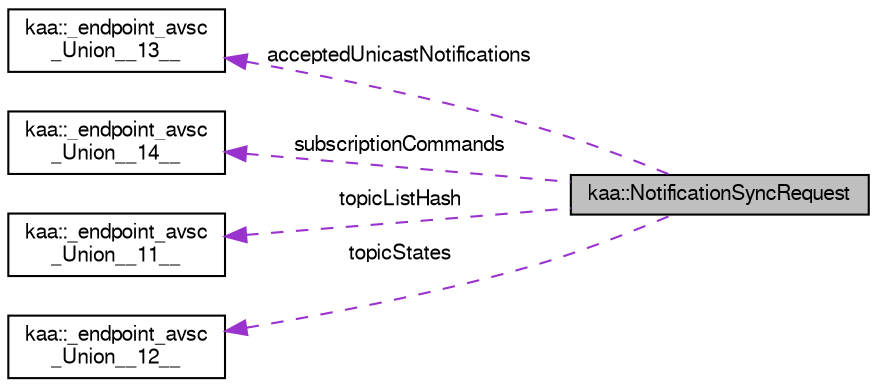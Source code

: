 digraph "kaa::NotificationSyncRequest"
{
  bgcolor="transparent";
  edge [fontname="FreeSans",fontsize="10",labelfontname="FreeSans",labelfontsize="10"];
  node [fontname="FreeSans",fontsize="10",shape=record];
  rankdir="LR";
  Node1 [label="kaa::NotificationSyncRequest",height=0.2,width=0.4,color="black", fillcolor="grey75", style="filled" fontcolor="black"];
  Node2 -> Node1 [dir="back",color="darkorchid3",fontsize="10",style="dashed",label=" acceptedUnicastNotifications" ,fontname="FreeSans"];
  Node2 [label="kaa::_endpoint_avsc\l_Union__13__",height=0.2,width=0.4,color="black",URL="$structkaa_1_1__endpoint__avsc__Union____13____.html"];
  Node3 -> Node1 [dir="back",color="darkorchid3",fontsize="10",style="dashed",label=" subscriptionCommands" ,fontname="FreeSans"];
  Node3 [label="kaa::_endpoint_avsc\l_Union__14__",height=0.2,width=0.4,color="black",URL="$structkaa_1_1__endpoint__avsc__Union____14____.html"];
  Node4 -> Node1 [dir="back",color="darkorchid3",fontsize="10",style="dashed",label=" topicListHash" ,fontname="FreeSans"];
  Node4 [label="kaa::_endpoint_avsc\l_Union__11__",height=0.2,width=0.4,color="black",URL="$structkaa_1_1__endpoint__avsc__Union____11____.html"];
  Node5 -> Node1 [dir="back",color="darkorchid3",fontsize="10",style="dashed",label=" topicStates" ,fontname="FreeSans"];
  Node5 [label="kaa::_endpoint_avsc\l_Union__12__",height=0.2,width=0.4,color="black",URL="$structkaa_1_1__endpoint__avsc__Union____12____.html"];
}
